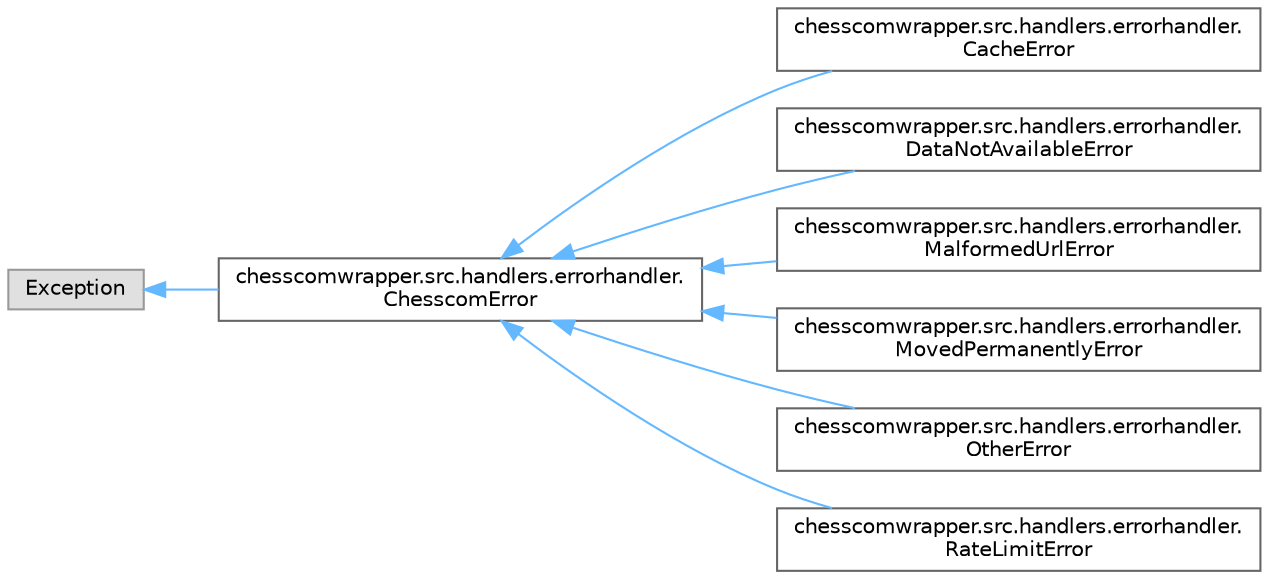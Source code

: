 digraph "Graphical Class Hierarchy"
{
 // LATEX_PDF_SIZE
  bgcolor="transparent";
  edge [fontname=Helvetica,fontsize=10,labelfontname=Helvetica,labelfontsize=10];
  node [fontname=Helvetica,fontsize=10,shape=box,height=0.2,width=0.4];
  rankdir="LR";
  Node0 [label="Exception",height=0.2,width=0.4,color="grey60", fillcolor="#E0E0E0", style="filled",tooltip=" "];
  Node0 -> Node1 [dir="back",color="steelblue1",style="solid"];
  Node1 [label="chesscomwrapper.src.handlers.errorhandler.\lChesscomError",height=0.2,width=0.4,color="grey40", fillcolor="white", style="filled",URL="$classchesscomwrapper_1_1src_1_1handlers_1_1errorhandler_1_1_chesscom_error.html",tooltip="Base class for other exceptions."];
  Node1 -> Node2 [dir="back",color="steelblue1",style="solid"];
  Node2 [label="chesscomwrapper.src.handlers.errorhandler.\lCacheError",height=0.2,width=0.4,color="grey40", fillcolor="white", style="filled",URL="$classchesscomwrapper_1_1src_1_1handlers_1_1errorhandler_1_1_cache_error.html",tooltip="Raised when the cache is not available."];
  Node1 -> Node3 [dir="back",color="steelblue1",style="solid"];
  Node3 [label="chesscomwrapper.src.handlers.errorhandler.\lDataNotAvailableError",height=0.2,width=0.4,color="grey40", fillcolor="white", style="filled",URL="$classchesscomwrapper_1_1src_1_1handlers_1_1errorhandler_1_1_data_not_available_error.html",tooltip="Raised when the data requested is not available."];
  Node1 -> Node4 [dir="back",color="steelblue1",style="solid"];
  Node4 [label="chesscomwrapper.src.handlers.errorhandler.\lMalformedUrlError",height=0.2,width=0.4,color="grey40", fillcolor="white", style="filled",URL="$classchesscomwrapper_1_1src_1_1handlers_1_1errorhandler_1_1_malformed_url_error.html",tooltip="Raised when the URL is malformed."];
  Node1 -> Node5 [dir="back",color="steelblue1",style="solid"];
  Node5 [label="chesscomwrapper.src.handlers.errorhandler.\lMovedPermanentlyError",height=0.2,width=0.4,color="grey40", fillcolor="white", style="filled",URL="$classchesscomwrapper_1_1src_1_1handlers_1_1errorhandler_1_1_moved_permanently_error.html",tooltip="Raised wehn the URL you requested is bad, but we know where it should be; your client should remember..."];
  Node1 -> Node6 [dir="back",color="steelblue1",style="solid"];
  Node6 [label="chesscomwrapper.src.handlers.errorhandler.\lOtherError",height=0.2,width=0.4,color="grey40", fillcolor="white", style="filled",URL="$classchesscomwrapper_1_1src_1_1handlers_1_1errorhandler_1_1_other_error.html",tooltip="Raised when the data requested is not available."];
  Node1 -> Node7 [dir="back",color="steelblue1",style="solid"];
  Node7 [label="chesscomwrapper.src.handlers.errorhandler.\lRateLimitError",height=0.2,width=0.4,color="grey40", fillcolor="white", style="filled",URL="$classchesscomwrapper_1_1src_1_1handlers_1_1errorhandler_1_1_rate_limit_error.html",tooltip="Raised when the rate limit is exceeded."];
}
